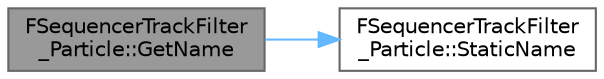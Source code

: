 digraph "FSequencerTrackFilter_Particle::GetName"
{
 // INTERACTIVE_SVG=YES
 // LATEX_PDF_SIZE
  bgcolor="transparent";
  edge [fontname=Helvetica,fontsize=10,labelfontname=Helvetica,labelfontsize=10];
  node [fontname=Helvetica,fontsize=10,shape=box,height=0.2,width=0.4];
  rankdir="LR";
  Node1 [id="Node000001",label="FSequencerTrackFilter\l_Particle::GetName",height=0.2,width=0.4,color="gray40", fillcolor="grey60", style="filled", fontcolor="black",tooltip=" "];
  Node1 -> Node2 [id="edge1_Node000001_Node000002",color="steelblue1",style="solid",tooltip=" "];
  Node2 [id="Node000002",label="FSequencerTrackFilter\l_Particle::StaticName",height=0.2,width=0.4,color="grey40", fillcolor="white", style="filled",URL="$d2/d23/classFSequencerTrackFilter__Particle.html#aa79f339866e6379c4c29320e3205c349",tooltip=" "];
}

